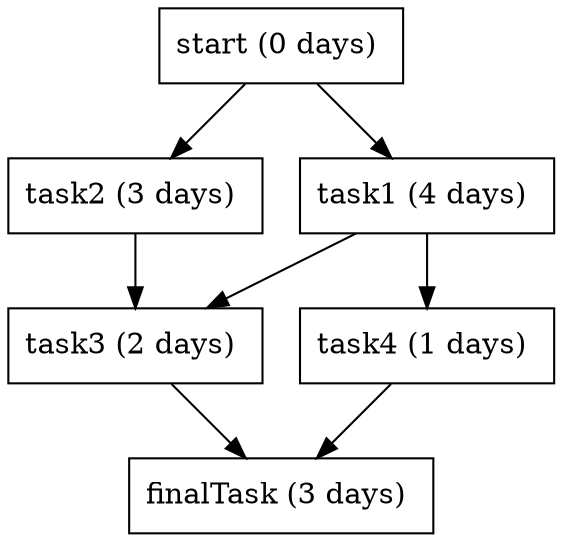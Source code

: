 digraph G  {
task1 [shape=polygon, sides=4,label= "task1 (4 days) "]
task2 [shape=polygon, sides=4,label= "task2 (3 days) "]
start [shape=polygon, sides=4,label= "start (0 days) "]
task3 [shape=polygon, sides=4,label= "task3 (2 days) "]
task4 [shape=polygon, sides=4,label= "task4 (1 days) "]
finalTask [shape=polygon, sides=4,label= "finalTask (3 days) "]
start->task2
start->task1
task1->task3
task2->task3
task1->task4
task3->finalTask
task4->finalTask
}
